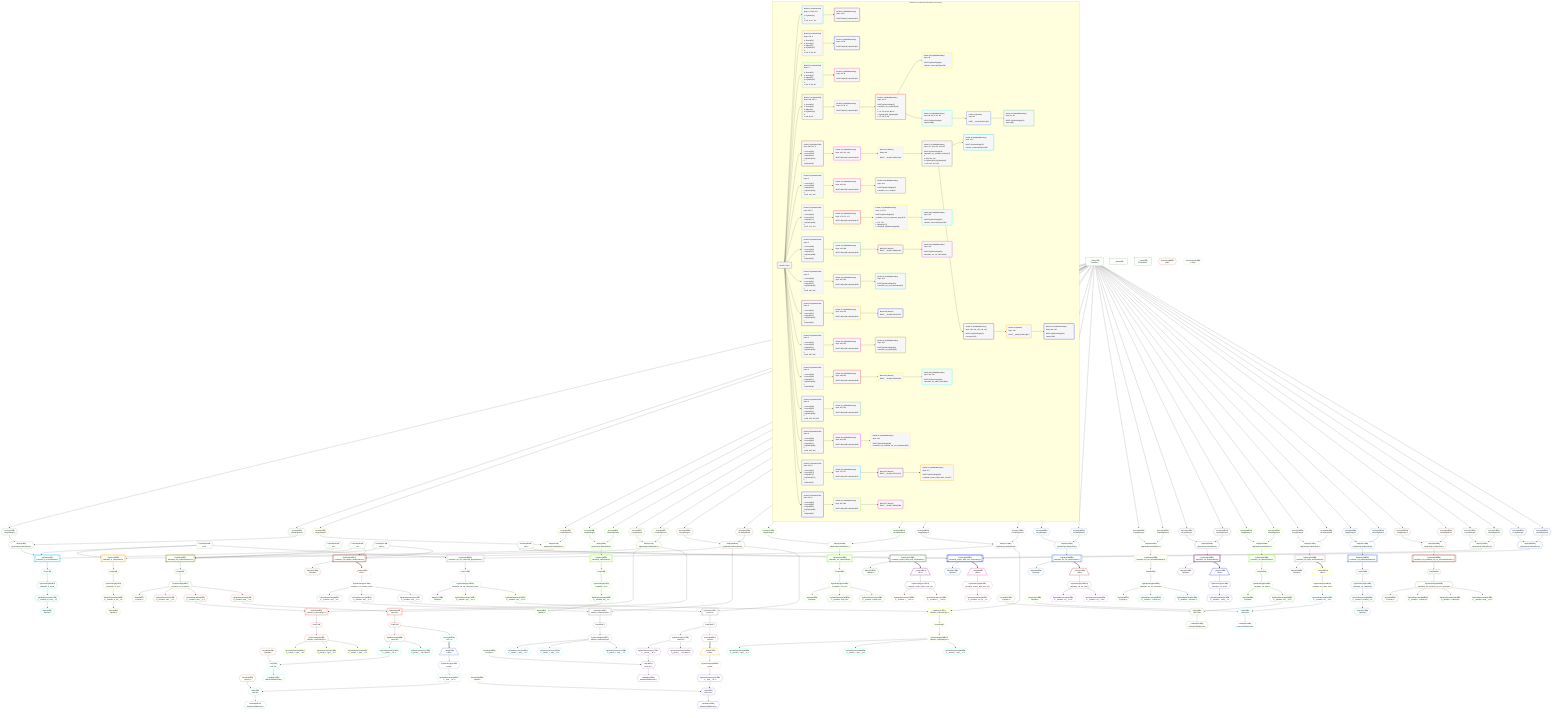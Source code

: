 %%{init: {'themeVariables': { 'fontSize': '12px'}}}%%
graph TD
    classDef path fill:#eee,stroke:#000,color:#000
    classDef plan fill:#fff,stroke-width:1px,color:#000
    classDef itemplan fill:#fff,stroke-width:2px,color:#000
    classDef unbatchedplan fill:#dff,stroke-width:1px,color:#000
    classDef sideeffectplan fill:#fcc,stroke-width:2px,color:#000
    classDef bucket fill:#f6f6f6,color:#000,stroke-width:2px,text-align:left


    %% plan dependencies
    Object14{{"Object[14∈0]<br />ᐸ{pgSettings,withPgClient}ᐳ"}}:::plan
    Access12{{"Access[12∈0]<br />ᐸ3.pgSettingsᐳ"}}:::plan
    Access13{{"Access[13∈0]<br />ᐸ3.withPgClientᐳ"}}:::plan
    Access12 & Access13 --> Object14
    __Value3["__Value[3∈0]<br />ᐸcontextᐳ"]:::plan
    __Value3 --> Access12
    __Value3 --> Access13
    __Value0["__Value[0∈0]"]:::plan
    __Value5["__Value[5∈0]<br />ᐸrootValueᐳ"]:::plan
    Constant293{{"Constant[293∈0]<br />ᐸ10ᐳ"}}:::plan
    Constant294{{"Constant[294∈0]<br />ᐸ5ᐳ"}}:::plan
    Constant296{{"Constant[296∈0]<br />ᐸ1ᐳ"}}:::plan
    Constant297{{"Constant[297∈0]<br />ᐸ'test'ᐳ"}}:::plan
    Constant301{{"Constant[301∈0]<br />ᐸ20ᐳ"}}:::plan
    PgSelect11[["PgSelect[11∈1]<br />ᐸmutation_in_inout(mutation)ᐳ"]]:::sideeffectplan
    Object14 & Constant293 & Constant294 --> PgSelect11
    First15{{"First[15∈1]"}}:::plan
    PgSelect11 --> First15
    PgSelectSingle16{{"PgSelectSingle[16∈1]<br />ᐸmutation_in_inoutᐳ"}}:::plan
    First15 --> PgSelectSingle16
    PgClassExpression17{{"PgClassExpression[17∈1]<br />ᐸ__mutation_in_inout__.vᐳ"}}:::plan
    PgSelectSingle16 --> PgClassExpression17
    Object18{{"Object[18∈1]<br />ᐸ{result}ᐳ"}}:::plan
    PgClassExpression17 --> Object18
    PgSelect22[["PgSelect[22∈3]<br />ᐸmutation_in_out(mutation)ᐳ"]]:::sideeffectplan
    Object25{{"Object[25∈3]<br />ᐸ{pgSettings,withPgClient}ᐳ"}}:::plan
    Object25 & Constant293 --> PgSelect22
    Access23{{"Access[23∈3]<br />ᐸ3.pgSettingsᐳ"}}:::plan
    Access24{{"Access[24∈3]<br />ᐸ3.withPgClientᐳ"}}:::plan
    Access23 & Access24 --> Object25
    __Value3 --> Access23
    __Value3 --> Access24
    First26{{"First[26∈3]"}}:::plan
    PgSelect22 --> First26
    PgSelectSingle27{{"PgSelectSingle[27∈3]<br />ᐸmutation_in_outᐳ"}}:::plan
    First26 --> PgSelectSingle27
    PgClassExpression28{{"PgClassExpression[28∈3]<br />ᐸ__mutation_in_out__.vᐳ"}}:::plan
    PgSelectSingle27 --> PgClassExpression28
    Object29{{"Object[29∈3]<br />ᐸ{result}ᐳ"}}:::plan
    PgClassExpression28 --> Object29
    Object35{{"Object[35∈5]<br />ᐸ{pgSettings,withPgClient}ᐳ"}}:::plan
    Access33{{"Access[33∈5]<br />ᐸ3.pgSettingsᐳ"}}:::plan
    Access34{{"Access[34∈5]<br />ᐸ3.withPgClientᐳ"}}:::plan
    Access33 & Access34 --> Object35
    PgSelect32[["PgSelect[32∈5]<br />ᐸmutation_out(mutation)ᐳ"]]:::sideeffectplan
    Object35 --> PgSelect32
    __Value3 --> Access33
    __Value3 --> Access34
    First36{{"First[36∈5]"}}:::plan
    PgSelect32 --> First36
    PgSelectSingle37{{"PgSelectSingle[37∈5]<br />ᐸmutation_outᐳ"}}:::plan
    First36 --> PgSelectSingle37
    PgClassExpression38{{"PgClassExpression[38∈5]<br />ᐸ__mutation_out__.vᐳ"}}:::plan
    PgSelectSingle37 --> PgClassExpression38
    Object39{{"Object[39∈5]<br />ᐸ{result}ᐳ"}}:::plan
    PgClassExpression38 --> Object39
    PgSelect44[["PgSelect[44∈7]<br />ᐸmutation_out_complex(mutation)ᐳ"]]:::sideeffectplan
    Object47{{"Object[47∈7]<br />ᐸ{pgSettings,withPgClient}ᐳ"}}:::plan
    Object47 & Constant296 & Constant297 --> PgSelect44
    Access45{{"Access[45∈7]<br />ᐸ3.pgSettingsᐳ"}}:::plan
    Access46{{"Access[46∈7]<br />ᐸ3.withPgClientᐳ"}}:::plan
    Access45 & Access46 --> Object47
    __Value3 --> Access45
    __Value3 --> Access46
    First48{{"First[48∈7]"}}:::plan
    PgSelect44 --> First48
    PgSelectSingle49{{"PgSelectSingle[49∈7]<br />ᐸmutation_out_complexᐳ"}}:::plan
    First48 --> PgSelectSingle49
    Object50{{"Object[50∈7]<br />ᐸ{result}ᐳ"}}:::plan
    PgSelectSingle49 --> Object50
    PgSelect53[["PgSelect[53∈9]<br />ᐸfrmcdc_compoundTypeᐳ"]]:::plan
    PgClassExpression52{{"PgClassExpression[52∈9]<br />ᐸ__mutation...plex__.”y”ᐳ"}}:::plan
    Object47 & PgClassExpression52 --> PgSelect53
    PgSelect63[["PgSelect[63∈9]<br />ᐸpersonᐳ"]]:::plan
    PgClassExpression62{{"PgClassExpression[62∈9]<br />ᐸ__mutation...plex__.”z”ᐳ"}}:::plan
    Object47 & PgClassExpression62 --> PgSelect63
    PgClassExpression51{{"PgClassExpression[51∈9]<br />ᐸ__mutation...plex__.”x”ᐳ"}}:::plan
    PgSelectSingle49 --> PgClassExpression51
    PgSelectSingle49 --> PgClassExpression52
    First57{{"First[57∈9]"}}:::plan
    PgSelect53 --> First57
    PgSelectSingle58{{"PgSelectSingle[58∈9]<br />ᐸfrmcdc_compoundTypeᐳ"}}:::plan
    First57 --> PgSelectSingle58
    PgSelectSingle49 --> PgClassExpression62
    First67{{"First[67∈9]"}}:::plan
    PgSelect63 --> First67
    PgSelectSingle68{{"PgSelectSingle[68∈9]<br />ᐸpersonᐳ"}}:::plan
    First67 --> PgSelectSingle68
    Constant69{{"Constant[69∈9]<br />ᐸ'people'ᐳ"}}:::plan
    Connection88{{"Connection[88∈9]<br />ᐸ84ᐳ"}}:::plan
    Constant92{{"Constant[92∈9]<br />ᐸ'posts'ᐳ"}}:::plan
    PgClassExpression59{{"PgClassExpression[59∈10]<br />ᐸ__frmcdc_c...type__.”a”ᐳ"}}:::plan
    PgSelectSingle58 --> PgClassExpression59
    PgClassExpression60{{"PgClassExpression[60∈10]<br />ᐸ__frmcdc_c...type__.”b”ᐳ"}}:::plan
    PgSelectSingle58 --> PgClassExpression60
    PgClassExpression61{{"PgClassExpression[61∈10]<br />ᐸ__frmcdc_c...type__.”c”ᐳ"}}:::plan
    PgSelectSingle58 --> PgClassExpression61
    List71{{"List[71∈11]<br />ᐸ69,70ᐳ"}}:::plan
    PgClassExpression70{{"PgClassExpression[70∈11]<br />ᐸ__person__.”id”ᐳ"}}:::plan
    Constant69 & PgClassExpression70 --> List71
    PgSelectSingle68 --> PgClassExpression70
    Lambda72{{"Lambda[72∈11]<br />ᐸbase64JSONEncodeᐳ"}}:::plan
    List71 --> Lambda72
    PgClassExpression74{{"PgClassExpression[74∈11]<br />ᐸ__person__...full_name”ᐳ"}}:::plan
    PgSelectSingle68 --> PgClassExpression74
    Access291{{"Access[291∈11]<br />ᐸ67.0ᐳ"}}:::plan
    First67 --> Access291
    __Item90[/"__Item[90∈12]<br />ᐸ291ᐳ"\]:::itemplan
    Access291 ==> __Item90
    PgSelectSingle91{{"PgSelectSingle[91∈12]<br />ᐸpostᐳ"}}:::plan
    __Item90 --> PgSelectSingle91
    List94{{"List[94∈13]<br />ᐸ92,93ᐳ"}}:::plan
    PgClassExpression93{{"PgClassExpression[93∈13]<br />ᐸ__post__.”id”ᐳ"}}:::plan
    Constant92 & PgClassExpression93 --> List94
    PgSelectSingle91 --> PgClassExpression93
    Lambda95{{"Lambda[95∈13]<br />ᐸbase64JSONEncodeᐳ"}}:::plan
    List94 --> Lambda95
    PgSelect101[["PgSelect[101∈14]<br />ᐸmutation_out_complex_setof(mutation)ᐳ"]]:::sideeffectplan
    Object104{{"Object[104∈14]<br />ᐸ{pgSettings,withPgClient}ᐳ"}}:::plan
    Object104 & Constant296 & Constant297 --> PgSelect101
    Access102{{"Access[102∈14]<br />ᐸ3.pgSettingsᐳ"}}:::plan
    Access103{{"Access[103∈14]<br />ᐸ3.withPgClientᐳ"}}:::plan
    Access102 & Access103 --> Object104
    __Value3 --> Access102
    __Value3 --> Access103
    Object105{{"Object[105∈14]<br />ᐸ{result}ᐳ"}}:::plan
    PgSelect101 --> Object105
    __Item106[/"__Item[106∈16]<br />ᐸ101ᐳ"\]:::itemplan
    PgSelect101 ==> __Item106
    PgSelectSingle107{{"PgSelectSingle[107∈16]<br />ᐸmutation_out_complex_setofᐳ"}}:::plan
    __Item106 --> PgSelectSingle107
    Constant126{{"Constant[126∈16]<br />ᐸ'people'ᐳ"}}:::plan
    Connection145{{"Connection[145∈16]<br />ᐸ141ᐳ"}}:::plan
    Constant149{{"Constant[149∈16]<br />ᐸ'posts'ᐳ"}}:::plan
    PgSelect110[["PgSelect[110∈17]<br />ᐸfrmcdc_compoundTypeᐳ"]]:::plan
    PgClassExpression109{{"PgClassExpression[109∈17]<br />ᐸ__mutation...etof__.”y”ᐳ"}}:::plan
    Object104 & PgClassExpression109 --> PgSelect110
    PgSelect120[["PgSelect[120∈17]<br />ᐸpersonᐳ"]]:::plan
    PgClassExpression119{{"PgClassExpression[119∈17]<br />ᐸ__mutation...etof__.”z”ᐳ"}}:::plan
    Object104 & PgClassExpression119 --> PgSelect120
    PgClassExpression108{{"PgClassExpression[108∈17]<br />ᐸ__mutation...etof__.”x”ᐳ"}}:::plan
    PgSelectSingle107 --> PgClassExpression108
    PgSelectSingle107 --> PgClassExpression109
    First114{{"First[114∈17]"}}:::plan
    PgSelect110 --> First114
    PgSelectSingle115{{"PgSelectSingle[115∈17]<br />ᐸfrmcdc_compoundTypeᐳ"}}:::plan
    First114 --> PgSelectSingle115
    PgSelectSingle107 --> PgClassExpression119
    First124{{"First[124∈17]"}}:::plan
    PgSelect120 --> First124
    PgSelectSingle125{{"PgSelectSingle[125∈17]<br />ᐸpersonᐳ"}}:::plan
    First124 --> PgSelectSingle125
    PgClassExpression116{{"PgClassExpression[116∈18]<br />ᐸ__frmcdc_c...type__.”a”ᐳ"}}:::plan
    PgSelectSingle115 --> PgClassExpression116
    PgClassExpression117{{"PgClassExpression[117∈18]<br />ᐸ__frmcdc_c...type__.”b”ᐳ"}}:::plan
    PgSelectSingle115 --> PgClassExpression117
    PgClassExpression118{{"PgClassExpression[118∈18]<br />ᐸ__frmcdc_c...type__.”c”ᐳ"}}:::plan
    PgSelectSingle115 --> PgClassExpression118
    List128{{"List[128∈19]<br />ᐸ126,127ᐳ"}}:::plan
    PgClassExpression127{{"PgClassExpression[127∈19]<br />ᐸ__person__.”id”ᐳ"}}:::plan
    Constant126 & PgClassExpression127 --> List128
    PgSelectSingle125 --> PgClassExpression127
    Lambda129{{"Lambda[129∈19]<br />ᐸbase64JSONEncodeᐳ"}}:::plan
    List128 --> Lambda129
    PgClassExpression131{{"PgClassExpression[131∈19]<br />ᐸ__person__...full_name”ᐳ"}}:::plan
    PgSelectSingle125 --> PgClassExpression131
    Access292{{"Access[292∈19]<br />ᐸ124.0ᐳ"}}:::plan
    First124 --> Access292
    __Item147[/"__Item[147∈20]<br />ᐸ292ᐳ"\]:::itemplan
    Access292 ==> __Item147
    PgSelectSingle148{{"PgSelectSingle[148∈20]<br />ᐸpostᐳ"}}:::plan
    __Item147 --> PgSelectSingle148
    List151{{"List[151∈21]<br />ᐸ149,150ᐳ"}}:::plan
    PgClassExpression150{{"PgClassExpression[150∈21]<br />ᐸ__post__.”id”ᐳ"}}:::plan
    Constant149 & PgClassExpression150 --> List151
    PgSelectSingle148 --> PgClassExpression150
    Lambda152{{"Lambda[152∈21]<br />ᐸbase64JSONEncodeᐳ"}}:::plan
    List151 --> Lambda152
    Object159{{"Object[159∈22]<br />ᐸ{pgSettings,withPgClient}ᐳ"}}:::plan
    Access157{{"Access[157∈22]<br />ᐸ3.pgSettingsᐳ"}}:::plan
    Access158{{"Access[158∈22]<br />ᐸ3.withPgClientᐳ"}}:::plan
    Access157 & Access158 --> Object159
    PgSelect156[["PgSelect[156∈22]<br />ᐸmutation_out_out(mutation)ᐳ"]]:::sideeffectplan
    Object159 --> PgSelect156
    __Value3 --> Access157
    __Value3 --> Access158
    First160{{"First[160∈22]"}}:::plan
    PgSelect156 --> First160
    PgSelectSingle161{{"PgSelectSingle[161∈22]<br />ᐸmutation_out_outᐳ"}}:::plan
    First160 --> PgSelectSingle161
    Object162{{"Object[162∈22]<br />ᐸ{result}ᐳ"}}:::plan
    PgSelectSingle161 --> Object162
    PgClassExpression163{{"PgClassExpression[163∈24]<br />ᐸ__mutation...first_out”ᐳ"}}:::plan
    PgSelectSingle161 --> PgClassExpression163
    PgClassExpression164{{"PgClassExpression[164∈24]<br />ᐸ__mutation...econd_out”ᐳ"}}:::plan
    PgSelectSingle161 --> PgClassExpression164
    PgSelect168[["PgSelect[168∈25]<br />ᐸmutation_out_out_compound_type(mutation)ᐳ"]]:::sideeffectplan
    Object171{{"Object[171∈25]<br />ᐸ{pgSettings,withPgClient}ᐳ"}}:::plan
    Object171 & Constant293 --> PgSelect168
    Access169{{"Access[169∈25]<br />ᐸ3.pgSettingsᐳ"}}:::plan
    Access170{{"Access[170∈25]<br />ᐸ3.withPgClientᐳ"}}:::plan
    Access169 & Access170 --> Object171
    __Value3 --> Access169
    __Value3 --> Access170
    First172{{"First[172∈25]"}}:::plan
    PgSelect168 --> First172
    PgSelectSingle173{{"PgSelectSingle[173∈25]<br />ᐸmutation_out_out_compound_typeᐳ"}}:::plan
    First172 --> PgSelectSingle173
    Object174{{"Object[174∈25]<br />ᐸ{result}ᐳ"}}:::plan
    PgSelectSingle173 --> Object174
    PgSelect177[["PgSelect[177∈27]<br />ᐸfrmcdc_compoundTypeᐳ"]]:::plan
    PgClassExpression176{{"PgClassExpression[176∈27]<br />ᐸ__mutation...ype__.”o2”ᐳ"}}:::plan
    Object171 & PgClassExpression176 --> PgSelect177
    PgClassExpression175{{"PgClassExpression[175∈27]<br />ᐸ__mutation...ype__.”o1”ᐳ"}}:::plan
    PgSelectSingle173 --> PgClassExpression175
    PgSelectSingle173 --> PgClassExpression176
    First181{{"First[181∈27]"}}:::plan
    PgSelect177 --> First181
    PgSelectSingle182{{"PgSelectSingle[182∈27]<br />ᐸfrmcdc_compoundTypeᐳ"}}:::plan
    First181 --> PgSelectSingle182
    PgClassExpression183{{"PgClassExpression[183∈28]<br />ᐸ__frmcdc_c...type__.”a”ᐳ"}}:::plan
    PgSelectSingle182 --> PgClassExpression183
    PgClassExpression184{{"PgClassExpression[184∈28]<br />ᐸ__frmcdc_c...type__.”b”ᐳ"}}:::plan
    PgSelectSingle182 --> PgClassExpression184
    PgClassExpression185{{"PgClassExpression[185∈28]<br />ᐸ__frmcdc_c...type__.”c”ᐳ"}}:::plan
    PgSelectSingle182 --> PgClassExpression185
    Object191{{"Object[191∈29]<br />ᐸ{pgSettings,withPgClient}ᐳ"}}:::plan
    Access189{{"Access[189∈29]<br />ᐸ3.pgSettingsᐳ"}}:::plan
    Access190{{"Access[190∈29]<br />ᐸ3.withPgClientᐳ"}}:::plan
    Access189 & Access190 --> Object191
    PgSelect188[["PgSelect[188∈29]<br />ᐸmutation_out_out_setof(mutation)ᐳ"]]:::sideeffectplan
    Object191 --> PgSelect188
    __Value3 --> Access189
    __Value3 --> Access190
    Object192{{"Object[192∈29]<br />ᐸ{result}ᐳ"}}:::plan
    PgSelect188 --> Object192
    __Item193[/"__Item[193∈31]<br />ᐸ188ᐳ"\]:::itemplan
    PgSelect188 ==> __Item193
    PgSelectSingle194{{"PgSelectSingle[194∈31]<br />ᐸmutation_out_out_setofᐳ"}}:::plan
    __Item193 --> PgSelectSingle194
    PgClassExpression195{{"PgClassExpression[195∈32]<br />ᐸ__mutation...tof__.”o1”ᐳ"}}:::plan
    PgSelectSingle194 --> PgClassExpression195
    PgClassExpression196{{"PgClassExpression[196∈32]<br />ᐸ__mutation...tof__.”o2”ᐳ"}}:::plan
    PgSelectSingle194 --> PgClassExpression196
    Object202{{"Object[202∈33]<br />ᐸ{pgSettings,withPgClient}ᐳ"}}:::plan
    Access200{{"Access[200∈33]<br />ᐸ3.pgSettingsᐳ"}}:::plan
    Access201{{"Access[201∈33]<br />ᐸ3.withPgClientᐳ"}}:::plan
    Access200 & Access201 --> Object202
    PgSelect199[["PgSelect[199∈33]<br />ᐸmutation_out_out_unnamed(mutation)ᐳ"]]:::sideeffectplan
    Object202 --> PgSelect199
    __Value3 --> Access200
    __Value3 --> Access201
    First203{{"First[203∈33]"}}:::plan
    PgSelect199 --> First203
    PgSelectSingle204{{"PgSelectSingle[204∈33]<br />ᐸmutation_out_out_unnamedᐳ"}}:::plan
    First203 --> PgSelectSingle204
    Object205{{"Object[205∈33]<br />ᐸ{result}ᐳ"}}:::plan
    PgSelectSingle204 --> Object205
    PgClassExpression206{{"PgClassExpression[206∈35]<br />ᐸ__mutation....”column1”ᐳ"}}:::plan
    PgSelectSingle204 --> PgClassExpression206
    PgClassExpression207{{"PgClassExpression[207∈35]<br />ᐸ__mutation....”column2”ᐳ"}}:::plan
    PgSelectSingle204 --> PgClassExpression207
    Object213{{"Object[213∈36]<br />ᐸ{pgSettings,withPgClient}ᐳ"}}:::plan
    Access211{{"Access[211∈36]<br />ᐸ3.pgSettingsᐳ"}}:::plan
    Access212{{"Access[212∈36]<br />ᐸ3.withPgClientᐳ"}}:::plan
    Access211 & Access212 --> Object213
    PgSelect210[["PgSelect[210∈36]<br />ᐸmutation_out_setof(mutation)ᐳ"]]:::sideeffectplan
    Object213 --> PgSelect210
    __Value3 --> Access211
    __Value3 --> Access212
    Object214{{"Object[214∈36]<br />ᐸ{result}ᐳ"}}:::plan
    PgSelect210 --> Object214
    __Item215[/"__Item[215∈38]<br />ᐸ210ᐳ"\]:::itemplan
    PgSelect210 ==> __Item215
    PgSelectSingle216{{"PgSelectSingle[216∈38]<br />ᐸmutation_out_setofᐳ"}}:::plan
    __Item215 --> PgSelectSingle216
    PgClassExpression217{{"PgClassExpression[217∈38]<br />ᐸ__mutation..._setof__.vᐳ"}}:::plan
    PgSelectSingle216 --> PgClassExpression217
    Object223{{"Object[223∈39]<br />ᐸ{pgSettings,withPgClient}ᐳ"}}:::plan
    Access221{{"Access[221∈39]<br />ᐸ3.pgSettingsᐳ"}}:::plan
    Access222{{"Access[222∈39]<br />ᐸ3.withPgClientᐳ"}}:::plan
    Access221 & Access222 --> Object223
    PgSelect220[["PgSelect[220∈39]<br />ᐸmutation_out_table(mutation)ᐳ"]]:::sideeffectplan
    Object223 --> PgSelect220
    __Value3 --> Access221
    __Value3 --> Access222
    First224{{"First[224∈39]"}}:::plan
    PgSelect220 --> First224
    PgSelectSingle225{{"PgSelectSingle[225∈39]<br />ᐸmutation_out_tableᐳ"}}:::plan
    First224 --> PgSelectSingle225
    Object226{{"Object[226∈39]<br />ᐸ{result}ᐳ"}}:::plan
    PgSelectSingle225 --> Object226
    List229{{"List[229∈41]<br />ᐸ227,228ᐳ"}}:::plan
    Constant227{{"Constant[227∈41]<br />ᐸ'people'ᐳ"}}:::plan
    PgClassExpression228{{"PgClassExpression[228∈41]<br />ᐸ__mutation...ble__.”id”ᐳ"}}:::plan
    Constant227 & PgClassExpression228 --> List229
    PgSelectSingle225 --> PgClassExpression228
    Lambda230{{"Lambda[230∈41]<br />ᐸbase64JSONEncodeᐳ"}}:::plan
    List229 --> Lambda230
    Object237{{"Object[237∈42]<br />ᐸ{pgSettings,withPgClient}ᐳ"}}:::plan
    Access235{{"Access[235∈42]<br />ᐸ3.pgSettingsᐳ"}}:::plan
    Access236{{"Access[236∈42]<br />ᐸ3.withPgClientᐳ"}}:::plan
    Access235 & Access236 --> Object237
    PgSelect234[["PgSelect[234∈42]<br />ᐸmutation_out_table_setof(mutation)ᐳ"]]:::sideeffectplan
    Object237 --> PgSelect234
    __Value3 --> Access235
    __Value3 --> Access236
    Object238{{"Object[238∈42]<br />ᐸ{result}ᐳ"}}:::plan
    PgSelect234 --> Object238
    __Item239[/"__Item[239∈44]<br />ᐸ234ᐳ"\]:::itemplan
    PgSelect234 ==> __Item239
    PgSelectSingle240{{"PgSelectSingle[240∈44]<br />ᐸmutation_out_table_setofᐳ"}}:::plan
    __Item239 --> PgSelectSingle240
    Constant241{{"Constant[241∈44]<br />ᐸ'people'ᐳ"}}:::plan
    List243{{"List[243∈45]<br />ᐸ241,242ᐳ"}}:::plan
    PgClassExpression242{{"PgClassExpression[242∈45]<br />ᐸ__mutation...tof__.”id”ᐳ"}}:::plan
    Constant241 & PgClassExpression242 --> List243
    PgSelectSingle240 --> PgClassExpression242
    Lambda244{{"Lambda[244∈45]<br />ᐸbase64JSONEncodeᐳ"}}:::plan
    List243 --> Lambda244
    Object251{{"Object[251∈46]<br />ᐸ{pgSettings,withPgClient}ᐳ"}}:::plan
    Access249{{"Access[249∈46]<br />ᐸ3.pgSettingsᐳ"}}:::plan
    Access250{{"Access[250∈46]<br />ᐸ3.withPgClientᐳ"}}:::plan
    Access249 & Access250 --> Object251
    PgSelect248[["PgSelect[248∈46]<br />ᐸmutation_out_unnamed(mutation)ᐳ"]]:::sideeffectplan
    Object251 --> PgSelect248
    __Value3 --> Access249
    __Value3 --> Access250
    First252{{"First[252∈46]"}}:::plan
    PgSelect248 --> First252
    PgSelectSingle253{{"PgSelectSingle[253∈46]<br />ᐸmutation_out_unnamedᐳ"}}:::plan
    First252 --> PgSelectSingle253
    PgClassExpression254{{"PgClassExpression[254∈46]<br />ᐸ__mutation...nnamed__.vᐳ"}}:::plan
    PgSelectSingle253 --> PgClassExpression254
    Object255{{"Object[255∈46]<br />ᐸ{result}ᐳ"}}:::plan
    PgClassExpression254 --> Object255
    Object261{{"Object[261∈48]<br />ᐸ{pgSettings,withPgClient}ᐳ"}}:::plan
    Access259{{"Access[259∈48]<br />ᐸ3.pgSettingsᐳ"}}:::plan
    Access260{{"Access[260∈48]<br />ᐸ3.withPgClientᐳ"}}:::plan
    Access259 & Access260 --> Object261
    PgSelect258[["PgSelect[258∈48]<br />ᐸmutation_out_unnamed_out_out_unnamed(mutation)ᐳ"]]:::sideeffectplan
    Object261 --> PgSelect258
    __Value3 --> Access259
    __Value3 --> Access260
    First262{{"First[262∈48]"}}:::plan
    PgSelect258 --> First262
    PgSelectSingle263{{"PgSelectSingle[263∈48]<br />ᐸmutation_out_unnamed_out_out_unnamedᐳ"}}:::plan
    First262 --> PgSelectSingle263
    Object264{{"Object[264∈48]<br />ᐸ{result}ᐳ"}}:::plan
    PgSelectSingle263 --> Object264
    PgClassExpression265{{"PgClassExpression[265∈50]<br />ᐸ__mutation....”column1”ᐳ"}}:::plan
    PgSelectSingle263 --> PgClassExpression265
    PgClassExpression266{{"PgClassExpression[266∈50]<br />ᐸ__mutation....”column3”ᐳ"}}:::plan
    PgSelectSingle263 --> PgClassExpression266
    PgClassExpression267{{"PgClassExpression[267∈50]<br />ᐸ__mutation...med__.”o2”ᐳ"}}:::plan
    PgSelectSingle263 --> PgClassExpression267
    PgSelect271[["PgSelect[271∈51]<br />ᐸmutation_returns_table_multi_col(mutation)ᐳ"]]:::sideeffectplan
    Object274{{"Object[274∈51]<br />ᐸ{pgSettings,withPgClient}ᐳ"}}:::plan
    Object274 & Constant301 --> PgSelect271
    Access272{{"Access[272∈51]<br />ᐸ3.pgSettingsᐳ"}}:::plan
    Access273{{"Access[273∈51]<br />ᐸ3.withPgClientᐳ"}}:::plan
    Access272 & Access273 --> Object274
    __Value3 --> Access272
    __Value3 --> Access273
    Object275{{"Object[275∈51]<br />ᐸ{result}ᐳ"}}:::plan
    PgSelect271 --> Object275
    __Item276[/"__Item[276∈53]<br />ᐸ271ᐳ"\]:::itemplan
    PgSelect271 ==> __Item276
    PgSelectSingle277{{"PgSelectSingle[277∈53]<br />ᐸmutation_returns_table_multi_colᐳ"}}:::plan
    __Item276 --> PgSelectSingle277
    PgClassExpression278{{"PgClassExpression[278∈54]<br />ᐸ__mutation...l__.”col1”ᐳ"}}:::plan
    PgSelectSingle277 --> PgClassExpression278
    PgClassExpression279{{"PgClassExpression[279∈54]<br />ᐸ__mutation...l__.”col2”ᐳ"}}:::plan
    PgSelectSingle277 --> PgClassExpression279
    PgSelect283[["PgSelect[283∈55]<br />ᐸmutation_returns_table_one_col(mutation)ᐳ"]]:::sideeffectplan
    Object286{{"Object[286∈55]<br />ᐸ{pgSettings,withPgClient}ᐳ"}}:::plan
    Object286 & Constant301 --> PgSelect283
    Access284{{"Access[284∈55]<br />ᐸ3.pgSettingsᐳ"}}:::plan
    Access285{{"Access[285∈55]<br />ᐸ3.withPgClientᐳ"}}:::plan
    Access284 & Access285 --> Object286
    __Value3 --> Access284
    __Value3 --> Access285
    Object287{{"Object[287∈55]<br />ᐸ{result}ᐳ"}}:::plan
    PgSelect283 --> Object287
    __Item288[/"__Item[288∈57]<br />ᐸ283ᐳ"\]:::itemplan
    PgSelect283 ==> __Item288
    PgSelectSingle289{{"PgSelectSingle[289∈57]<br />ᐸmutation_returns_table_one_colᐳ"}}:::plan
    __Item288 --> PgSelectSingle289
    PgClassExpression290{{"PgClassExpression[290∈57]<br />ᐸ__mutation...ne_col__.vᐳ"}}:::plan
    PgSelectSingle289 --> PgClassExpression290

    %% define steps

    subgraph "Buckets for mutations/v4/mutation-return-types"
    Bucket0("Bucket 0 (root)"):::bucket
    classDef bucket0 stroke:#696969
    class Bucket0,__Value0,__Value3,__Value5,Access12,Access13,Object14,Constant293,Constant294,Constant296,Constant297,Constant301 bucket0
    Bucket1("Bucket 1 (mutationField)<br />Deps: 14, 293, 294<br /><br />1: PgSelect[11]<br />2: <br />ᐳ: 15, 16, 17, 18"):::bucket
    classDef bucket1 stroke:#00bfff
    class Bucket1,PgSelect11,First15,PgSelectSingle16,PgClassExpression17,Object18 bucket1
    Bucket2("Bucket 2 (nullableBoundary)<br />Deps: 18, 17<br /><br />ROOT Object{1}ᐸ{result}ᐳ[18]"):::bucket
    classDef bucket2 stroke:#7f007f
    class Bucket2 bucket2
    Bucket3("Bucket 3 (mutationField)<br />Deps: 293, 3<br /><br />1: Access[23]<br />2: Access[24]<br />3: Object[25]<br />4: PgSelect[22]<br />5: <br />ᐳ: 26, 27, 28, 29"):::bucket
    classDef bucket3 stroke:#ffa500
    class Bucket3,PgSelect22,Access23,Access24,Object25,First26,PgSelectSingle27,PgClassExpression28,Object29 bucket3
    Bucket4("Bucket 4 (nullableBoundary)<br />Deps: 29, 28<br /><br />ROOT Object{3}ᐸ{result}ᐳ[29]"):::bucket
    classDef bucket4 stroke:#0000ff
    class Bucket4 bucket4
    Bucket5("Bucket 5 (mutationField)<br />Deps: 3<br /><br />1: Access[33]<br />2: Access[34]<br />3: Object[35]<br />4: PgSelect[32]<br />5: <br />ᐳ: 36, 37, 38, 39"):::bucket
    classDef bucket5 stroke:#7fff00
    class Bucket5,PgSelect32,Access33,Access34,Object35,First36,PgSelectSingle37,PgClassExpression38,Object39 bucket5
    Bucket6("Bucket 6 (nullableBoundary)<br />Deps: 39, 38<br /><br />ROOT Object{5}ᐸ{result}ᐳ[39]"):::bucket
    classDef bucket6 stroke:#ff1493
    class Bucket6 bucket6
    Bucket7("Bucket 7 (mutationField)<br />Deps: 296, 297, 3<br /><br />1: Access[45]<br />2: Access[46]<br />3: Object[47]<br />4: PgSelect[44]<br />5: <br />ᐳ: 48, 49, 50"):::bucket
    classDef bucket7 stroke:#808000
    class Bucket7,PgSelect44,Access45,Access46,Object47,First48,PgSelectSingle49,Object50 bucket7
    Bucket8("Bucket 8 (nullableBoundary)<br />Deps: 50, 49, 47<br /><br />ROOT Object{7}ᐸ{result}ᐳ[50]"):::bucket
    classDef bucket8 stroke:#dda0dd
    class Bucket8 bucket8
    Bucket9("Bucket 9 (nullableBoundary)<br />Deps: 49, 47<br /><br />ROOT PgSelectSingle{7}ᐸmutation_out_complexᐳ[49]<br />1: <br />ᐳ: 51, 52, 62, 69, 88, 92<br />2: PgSelect[53], PgSelect[63]<br />ᐳ: 57, 58, 67, 68"):::bucket
    classDef bucket9 stroke:#ff0000
    class Bucket9,PgClassExpression51,PgClassExpression52,PgSelect53,First57,PgSelectSingle58,PgClassExpression62,PgSelect63,First67,PgSelectSingle68,Constant69,Connection88,Constant92 bucket9
    Bucket10("Bucket 10 (nullableBoundary)<br />Deps: 58<br /><br />ROOT PgSelectSingle{9}ᐸfrmcdc_compoundTypeᐳ[58]"):::bucket
    classDef bucket10 stroke:#ffff00
    class Bucket10,PgClassExpression59,PgClassExpression60,PgClassExpression61 bucket10
    Bucket11("Bucket 11 (nullableBoundary)<br />Deps: 68, 69, 67, 92, 88<br /><br />ROOT PgSelectSingle{9}ᐸpersonᐳ[68]"):::bucket
    classDef bucket11 stroke:#00ffff
    class Bucket11,PgClassExpression70,List71,Lambda72,PgClassExpression74,Access291 bucket11
    Bucket12("Bucket 12 (listItem)<br />Deps: 92<br /><br />ROOT __Item{12}ᐸ291ᐳ[90]"):::bucket
    classDef bucket12 stroke:#4169e1
    class Bucket12,__Item90,PgSelectSingle91 bucket12
    Bucket13("Bucket 13 (nullableBoundary)<br />Deps: 91, 92<br /><br />ROOT PgSelectSingle{12}ᐸpostᐳ[91]"):::bucket
    classDef bucket13 stroke:#3cb371
    class Bucket13,PgClassExpression93,List94,Lambda95 bucket13
    Bucket14("Bucket 14 (mutationField)<br />Deps: 296, 297, 3<br /><br />1: Access[102]<br />2: Access[103]<br />3: Object[104]<br />4: PgSelect[101]<br />5: <br />ᐳ: Object[105]"):::bucket
    classDef bucket14 stroke:#a52a2a
    class Bucket14,PgSelect101,Access102,Access103,Object104,Object105 bucket14
    Bucket15("Bucket 15 (nullableBoundary)<br />Deps: 105, 101, 104<br /><br />ROOT Object{14}ᐸ{result}ᐳ[105]"):::bucket
    classDef bucket15 stroke:#ff00ff
    class Bucket15 bucket15
    Bucket16("Bucket 16 (listItem)<br />Deps: 104<br /><br />ROOT __Item{16}ᐸ101ᐳ[106]"):::bucket
    classDef bucket16 stroke:#f5deb3
    class Bucket16,__Item106,PgSelectSingle107,Constant126,Connection145,Constant149 bucket16
    Bucket17("Bucket 17 (nullableBoundary)<br />Deps: 107, 104, 126, 149, 145<br /><br />ROOT PgSelectSingle{16}ᐸmutation_out_complex_setofᐳ[107]<br />1: <br />ᐳ: 108, 109, 119<br />2: PgSelect[110], PgSelect[120]<br />ᐳ: 114, 115, 124, 125"):::bucket
    classDef bucket17 stroke:#696969
    class Bucket17,PgClassExpression108,PgClassExpression109,PgSelect110,First114,PgSelectSingle115,PgClassExpression119,PgSelect120,First124,PgSelectSingle125 bucket17
    Bucket18("Bucket 18 (nullableBoundary)<br />Deps: 115<br /><br />ROOT PgSelectSingle{17}ᐸfrmcdc_compoundTypeᐳ[115]"):::bucket
    classDef bucket18 stroke:#00bfff
    class Bucket18,PgClassExpression116,PgClassExpression117,PgClassExpression118 bucket18
    Bucket19("Bucket 19 (nullableBoundary)<br />Deps: 125, 126, 124, 149, 145<br /><br />ROOT PgSelectSingle{17}ᐸpersonᐳ[125]"):::bucket
    classDef bucket19 stroke:#7f007f
    class Bucket19,PgClassExpression127,List128,Lambda129,PgClassExpression131,Access292 bucket19
    Bucket20("Bucket 20 (listItem)<br />Deps: 149<br /><br />ROOT __Item{20}ᐸ292ᐳ[147]"):::bucket
    classDef bucket20 stroke:#ffa500
    class Bucket20,__Item147,PgSelectSingle148 bucket20
    Bucket21("Bucket 21 (nullableBoundary)<br />Deps: 148, 149<br /><br />ROOT PgSelectSingle{20}ᐸpostᐳ[148]"):::bucket
    classDef bucket21 stroke:#0000ff
    class Bucket21,PgClassExpression150,List151,Lambda152 bucket21
    Bucket22("Bucket 22 (mutationField)<br />Deps: 3<br /><br />1: Access[157]<br />2: Access[158]<br />3: Object[159]<br />4: PgSelect[156]<br />5: <br />ᐳ: 160, 161, 162"):::bucket
    classDef bucket22 stroke:#7fff00
    class Bucket22,PgSelect156,Access157,Access158,Object159,First160,PgSelectSingle161,Object162 bucket22
    Bucket23("Bucket 23 (nullableBoundary)<br />Deps: 162, 161<br /><br />ROOT Object{22}ᐸ{result}ᐳ[162]"):::bucket
    classDef bucket23 stroke:#ff1493
    class Bucket23 bucket23
    Bucket24("Bucket 24 (nullableBoundary)<br />Deps: 161<br /><br />ROOT PgSelectSingle{22}ᐸmutation_out_outᐳ[161]"):::bucket
    classDef bucket24 stroke:#808000
    class Bucket24,PgClassExpression163,PgClassExpression164 bucket24
    Bucket25("Bucket 25 (mutationField)<br />Deps: 293, 3<br /><br />1: Access[169]<br />2: Access[170]<br />3: Object[171]<br />4: PgSelect[168]<br />5: <br />ᐳ: 172, 173, 174"):::bucket
    classDef bucket25 stroke:#dda0dd
    class Bucket25,PgSelect168,Access169,Access170,Object171,First172,PgSelectSingle173,Object174 bucket25
    Bucket26("Bucket 26 (nullableBoundary)<br />Deps: 174, 173, 171<br /><br />ROOT Object{25}ᐸ{result}ᐳ[174]"):::bucket
    classDef bucket26 stroke:#ff0000
    class Bucket26 bucket26
    Bucket27("Bucket 27 (nullableBoundary)<br />Deps: 173, 171<br /><br />ROOT PgSelectSingle{25}ᐸmutation_out_out_compound_typeᐳ[173]<br />1: <br />ᐳ: 175, 176<br />2: PgSelect[177]<br />ᐳ: First[181], PgSelectSingle[182]"):::bucket
    classDef bucket27 stroke:#ffff00
    class Bucket27,PgClassExpression175,PgClassExpression176,PgSelect177,First181,PgSelectSingle182 bucket27
    Bucket28("Bucket 28 (nullableBoundary)<br />Deps: 182<br /><br />ROOT PgSelectSingle{27}ᐸfrmcdc_compoundTypeᐳ[182]"):::bucket
    classDef bucket28 stroke:#00ffff
    class Bucket28,PgClassExpression183,PgClassExpression184,PgClassExpression185 bucket28
    Bucket29("Bucket 29 (mutationField)<br />Deps: 3<br /><br />1: Access[189]<br />2: Access[190]<br />3: Object[191]<br />4: PgSelect[188]<br />5: <br />ᐳ: Object[192]"):::bucket
    classDef bucket29 stroke:#4169e1
    class Bucket29,PgSelect188,Access189,Access190,Object191,Object192 bucket29
    Bucket30("Bucket 30 (nullableBoundary)<br />Deps: 192, 188<br /><br />ROOT Object{29}ᐸ{result}ᐳ[192]"):::bucket
    classDef bucket30 stroke:#3cb371
    class Bucket30 bucket30
    Bucket31("Bucket 31 (listItem)<br />ROOT __Item{31}ᐸ188ᐳ[193]"):::bucket
    classDef bucket31 stroke:#a52a2a
    class Bucket31,__Item193,PgSelectSingle194 bucket31
    Bucket32("Bucket 32 (nullableBoundary)<br />Deps: 194<br /><br />ROOT PgSelectSingle{31}ᐸmutation_out_out_setofᐳ[194]"):::bucket
    classDef bucket32 stroke:#ff00ff
    class Bucket32,PgClassExpression195,PgClassExpression196 bucket32
    Bucket33("Bucket 33 (mutationField)<br />Deps: 3<br /><br />1: Access[200]<br />2: Access[201]<br />3: Object[202]<br />4: PgSelect[199]<br />5: <br />ᐳ: 203, 204, 205"):::bucket
    classDef bucket33 stroke:#f5deb3
    class Bucket33,PgSelect199,Access200,Access201,Object202,First203,PgSelectSingle204,Object205 bucket33
    Bucket34("Bucket 34 (nullableBoundary)<br />Deps: 205, 204<br /><br />ROOT Object{33}ᐸ{result}ᐳ[205]"):::bucket
    classDef bucket34 stroke:#696969
    class Bucket34 bucket34
    Bucket35("Bucket 35 (nullableBoundary)<br />Deps: 204<br /><br />ROOT PgSelectSingle{33}ᐸmutation_out_out_unnamedᐳ[204]"):::bucket
    classDef bucket35 stroke:#00bfff
    class Bucket35,PgClassExpression206,PgClassExpression207 bucket35
    Bucket36("Bucket 36 (mutationField)<br />Deps: 3<br /><br />1: Access[211]<br />2: Access[212]<br />3: Object[213]<br />4: PgSelect[210]<br />5: <br />ᐳ: Object[214]"):::bucket
    classDef bucket36 stroke:#7f007f
    class Bucket36,PgSelect210,Access211,Access212,Object213,Object214 bucket36
    Bucket37("Bucket 37 (nullableBoundary)<br />Deps: 214, 210<br /><br />ROOT Object{36}ᐸ{result}ᐳ[214]"):::bucket
    classDef bucket37 stroke:#ffa500
    class Bucket37 bucket37
    Bucket38("Bucket 38 (listItem)<br />ROOT __Item{38}ᐸ210ᐳ[215]"):::bucket
    classDef bucket38 stroke:#0000ff
    class Bucket38,__Item215,PgSelectSingle216,PgClassExpression217 bucket38
    Bucket39("Bucket 39 (mutationField)<br />Deps: 3<br /><br />1: Access[221]<br />2: Access[222]<br />3: Object[223]<br />4: PgSelect[220]<br />5: <br />ᐳ: 224, 225, 226"):::bucket
    classDef bucket39 stroke:#7fff00
    class Bucket39,PgSelect220,Access221,Access222,Object223,First224,PgSelectSingle225,Object226 bucket39
    Bucket40("Bucket 40 (nullableBoundary)<br />Deps: 226, 225<br /><br />ROOT Object{39}ᐸ{result}ᐳ[226]"):::bucket
    classDef bucket40 stroke:#ff1493
    class Bucket40 bucket40
    Bucket41("Bucket 41 (nullableBoundary)<br />Deps: 225<br /><br />ROOT PgSelectSingle{39}ᐸmutation_out_tableᐳ[225]"):::bucket
    classDef bucket41 stroke:#808000
    class Bucket41,Constant227,PgClassExpression228,List229,Lambda230 bucket41
    Bucket42("Bucket 42 (mutationField)<br />Deps: 3<br /><br />1: Access[235]<br />2: Access[236]<br />3: Object[237]<br />4: PgSelect[234]<br />5: <br />ᐳ: Object[238]"):::bucket
    classDef bucket42 stroke:#dda0dd
    class Bucket42,PgSelect234,Access235,Access236,Object237,Object238 bucket42
    Bucket43("Bucket 43 (nullableBoundary)<br />Deps: 238, 234<br /><br />ROOT Object{42}ᐸ{result}ᐳ[238]"):::bucket
    classDef bucket43 stroke:#ff0000
    class Bucket43 bucket43
    Bucket44("Bucket 44 (listItem)<br />ROOT __Item{44}ᐸ234ᐳ[239]"):::bucket
    classDef bucket44 stroke:#ffff00
    class Bucket44,__Item239,PgSelectSingle240,Constant241 bucket44
    Bucket45("Bucket 45 (nullableBoundary)<br />Deps: 240, 241<br /><br />ROOT PgSelectSingle{44}ᐸmutation_out_table_setofᐳ[240]"):::bucket
    classDef bucket45 stroke:#00ffff
    class Bucket45,PgClassExpression242,List243,Lambda244 bucket45
    Bucket46("Bucket 46 (mutationField)<br />Deps: 3<br /><br />1: Access[249]<br />2: Access[250]<br />3: Object[251]<br />4: PgSelect[248]<br />5: <br />ᐳ: 252, 253, 254, 255"):::bucket
    classDef bucket46 stroke:#4169e1
    class Bucket46,PgSelect248,Access249,Access250,Object251,First252,PgSelectSingle253,PgClassExpression254,Object255 bucket46
    Bucket47("Bucket 47 (nullableBoundary)<br />Deps: 255, 254<br /><br />ROOT Object{46}ᐸ{result}ᐳ[255]"):::bucket
    classDef bucket47 stroke:#3cb371
    class Bucket47 bucket47
    Bucket48("Bucket 48 (mutationField)<br />Deps: 3<br /><br />1: Access[259]<br />2: Access[260]<br />3: Object[261]<br />4: PgSelect[258]<br />5: <br />ᐳ: 262, 263, 264"):::bucket
    classDef bucket48 stroke:#a52a2a
    class Bucket48,PgSelect258,Access259,Access260,Object261,First262,PgSelectSingle263,Object264 bucket48
    Bucket49("Bucket 49 (nullableBoundary)<br />Deps: 264, 263<br /><br />ROOT Object{48}ᐸ{result}ᐳ[264]"):::bucket
    classDef bucket49 stroke:#ff00ff
    class Bucket49 bucket49
    Bucket50("Bucket 50 (nullableBoundary)<br />Deps: 263<br /><br />ROOT PgSelectSingle{48}ᐸmutation_out_unnamed_out_out_unnamedᐳ[263]"):::bucket
    classDef bucket50 stroke:#f5deb3
    class Bucket50,PgClassExpression265,PgClassExpression266,PgClassExpression267 bucket50
    Bucket51("Bucket 51 (mutationField)<br />Deps: 301, 3<br /><br />1: Access[272]<br />2: Access[273]<br />3: Object[274]<br />4: PgSelect[271]<br />5: <br />ᐳ: Object[275]"):::bucket
    classDef bucket51 stroke:#696969
    class Bucket51,PgSelect271,Access272,Access273,Object274,Object275 bucket51
    Bucket52("Bucket 52 (nullableBoundary)<br />Deps: 275, 271<br /><br />ROOT Object{51}ᐸ{result}ᐳ[275]"):::bucket
    classDef bucket52 stroke:#00bfff
    class Bucket52 bucket52
    Bucket53("Bucket 53 (listItem)<br />ROOT __Item{53}ᐸ271ᐳ[276]"):::bucket
    classDef bucket53 stroke:#7f007f
    class Bucket53,__Item276,PgSelectSingle277 bucket53
    Bucket54("Bucket 54 (nullableBoundary)<br />Deps: 277<br /><br />ROOT PgSelectSingle{53}ᐸmutation_returns_table_multi_colᐳ[277]"):::bucket
    classDef bucket54 stroke:#ffa500
    class Bucket54,PgClassExpression278,PgClassExpression279 bucket54
    Bucket55("Bucket 55 (mutationField)<br />Deps: 301, 3<br /><br />1: Access[284]<br />2: Access[285]<br />3: Object[286]<br />4: PgSelect[283]<br />5: <br />ᐳ: Object[287]"):::bucket
    classDef bucket55 stroke:#0000ff
    class Bucket55,PgSelect283,Access284,Access285,Object286,Object287 bucket55
    Bucket56("Bucket 56 (nullableBoundary)<br />Deps: 287, 283<br /><br />ROOT Object{55}ᐸ{result}ᐳ[287]"):::bucket
    classDef bucket56 stroke:#7fff00
    class Bucket56 bucket56
    Bucket57("Bucket 57 (listItem)<br />ROOT __Item{57}ᐸ283ᐳ[288]"):::bucket
    classDef bucket57 stroke:#ff1493
    class Bucket57,__Item288,PgSelectSingle289,PgClassExpression290 bucket57
    Bucket0 --> Bucket1 & Bucket3 & Bucket5 & Bucket7 & Bucket14 & Bucket22 & Bucket25 & Bucket29 & Bucket33 & Bucket36 & Bucket39 & Bucket42 & Bucket46 & Bucket48 & Bucket51 & Bucket55
    Bucket1 --> Bucket2
    Bucket3 --> Bucket4
    Bucket5 --> Bucket6
    Bucket7 --> Bucket8
    Bucket8 --> Bucket9
    Bucket9 --> Bucket10 & Bucket11
    Bucket11 --> Bucket12
    Bucket12 --> Bucket13
    Bucket14 --> Bucket15
    Bucket15 --> Bucket16
    Bucket16 --> Bucket17
    Bucket17 --> Bucket18 & Bucket19
    Bucket19 --> Bucket20
    Bucket20 --> Bucket21
    Bucket22 --> Bucket23
    Bucket23 --> Bucket24
    Bucket25 --> Bucket26
    Bucket26 --> Bucket27
    Bucket27 --> Bucket28
    Bucket29 --> Bucket30
    Bucket30 --> Bucket31
    Bucket31 --> Bucket32
    Bucket33 --> Bucket34
    Bucket34 --> Bucket35
    Bucket36 --> Bucket37
    Bucket37 --> Bucket38
    Bucket39 --> Bucket40
    Bucket40 --> Bucket41
    Bucket42 --> Bucket43
    Bucket43 --> Bucket44
    Bucket44 --> Bucket45
    Bucket46 --> Bucket47
    Bucket48 --> Bucket49
    Bucket49 --> Bucket50
    Bucket51 --> Bucket52
    Bucket52 --> Bucket53
    Bucket53 --> Bucket54
    Bucket55 --> Bucket56
    Bucket56 --> Bucket57
    classDef unary fill:#fafffa,borderWidth:8px
    class Object14,Access12,Access13,__Value0,__Value3,__Value5,Constant293,Constant294,Constant296,Constant297,Constant301,PgSelect11,First15,PgSelectSingle16,PgClassExpression17,Object18,PgSelect22,Object25,Access23,Access24,First26,PgSelectSingle27,PgClassExpression28,Object29,Object35,PgSelect32,Access33,Access34,First36,PgSelectSingle37,PgClassExpression38,Object39,PgSelect44,Object47,Access45,Access46,First48,PgSelectSingle49,Object50,PgSelect53,PgSelect63,PgClassExpression51,PgClassExpression52,First57,PgSelectSingle58,PgClassExpression62,First67,PgSelectSingle68,Constant69,Connection88,Constant92,PgClassExpression59,PgClassExpression60,PgClassExpression61,List71,PgClassExpression70,Lambda72,PgClassExpression74,Access291,PgSelect101,Object104,Access102,Access103,Object105,Constant126,Connection145,Constant149,Object159,PgSelect156,Access157,Access158,First160,PgSelectSingle161,Object162,PgClassExpression163,PgClassExpression164,PgSelect168,Object171,Access169,Access170,First172,PgSelectSingle173,Object174,PgSelect177,PgClassExpression175,PgClassExpression176,First181,PgSelectSingle182,PgClassExpression183,PgClassExpression184,PgClassExpression185,Object191,PgSelect188,Access189,Access190,Object192,Object202,PgSelect199,Access200,Access201,First203,PgSelectSingle204,Object205,PgClassExpression206,PgClassExpression207,Object213,PgSelect210,Access211,Access212,Object214,Object223,PgSelect220,Access221,Access222,First224,PgSelectSingle225,Object226,List229,PgClassExpression228,Lambda230,Constant227,Object237,PgSelect234,Access235,Access236,Object238,Constant241,Object251,PgSelect248,Access249,Access250,First252,PgSelectSingle253,PgClassExpression254,Object255,Object261,PgSelect258,Access259,Access260,First262,PgSelectSingle263,Object264,PgClassExpression265,PgClassExpression266,PgClassExpression267,PgSelect271,Object274,Access272,Access273,Object275,PgSelect283,Object286,Access284,Access285,Object287 unary
    end